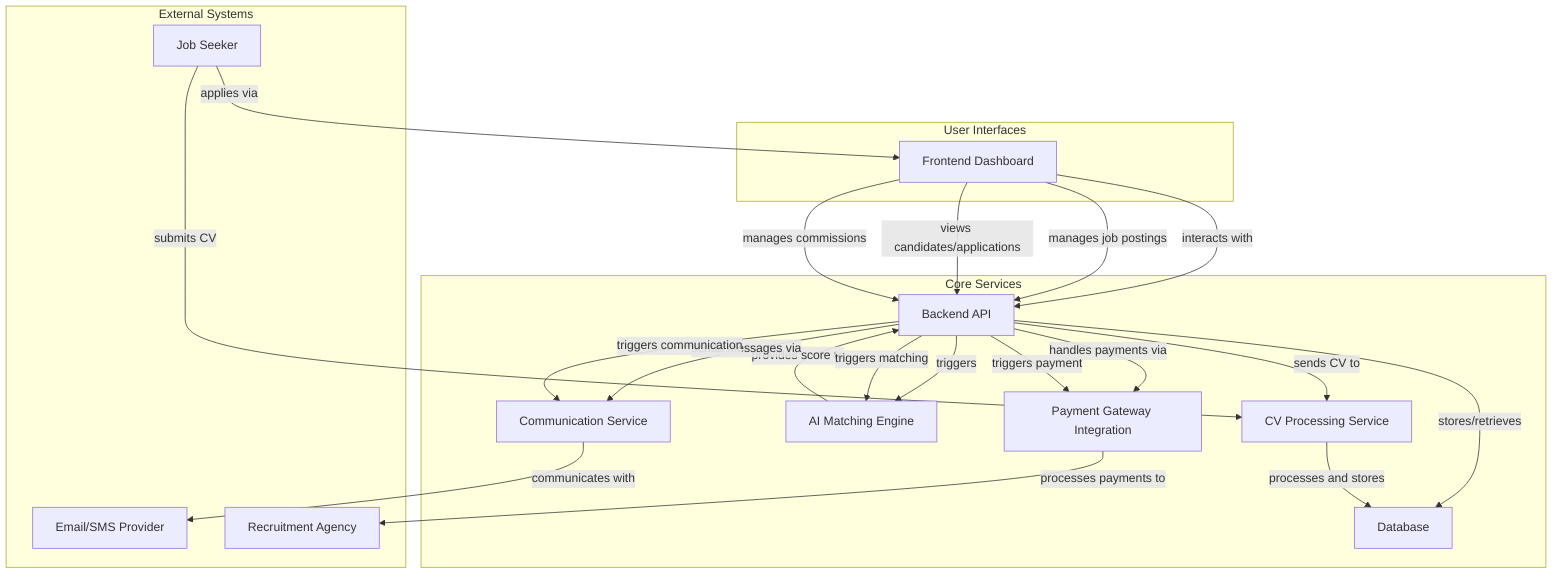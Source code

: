 graph TD
    subgraph User Interfaces
        A[Frontend Dashboard]
    end

    subgraph Core Services
        B[Backend API]
        C[Database]
        D[CV Processing Service]
        E[AI Matching Engine]
        F[Communication Service]
        G[Payment Gateway Integration]
    end

    subgraph External Systems
        H[Job Seeker]
        I[Email/SMS Provider]
        J[Recruitment Agency]
    end

    A -- interacts with --> B
    H -- applies via --> A
    B -- stores/retrieves --> C
    B -- sends CV to --> D
    D -- processes and stores --> C
    B -- triggers --> E
    E -- provides score to --> B
    B -- sends messages via --> F
    F -- communicates with --> I
    B -- handles payments via --> G
    G -- processes payments to --> J

    A -- manages job postings --> B
    A -- views candidates/applications --> B
    A -- manages commissions --> B
    H -- submits CV --> D
    B -- triggers matching --> E
    B -- triggers communication --> F
    B -- triggers payment --> G